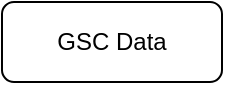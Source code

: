 <mxfile version="24.6.4" type="github">
  <diagram name="第 1 页" id="FKsdt8u9-RkYYhhdsaq5">
    <mxGraphModel dx="1434" dy="662" grid="1" gridSize="10" guides="1" tooltips="1" connect="1" arrows="1" fold="1" page="1" pageScale="1" pageWidth="827" pageHeight="1169" math="0" shadow="0">
      <root>
        <mxCell id="0" />
        <mxCell id="1" parent="0" />
        <mxCell id="hdqRihBdZJbinV5GYeB0-1" value="GSC Data" style="rounded=1;whiteSpace=wrap;html=1;" vertex="1" parent="1">
          <mxGeometry x="150" y="120" width="110" height="40" as="geometry" />
        </mxCell>
      </root>
    </mxGraphModel>
  </diagram>
</mxfile>
